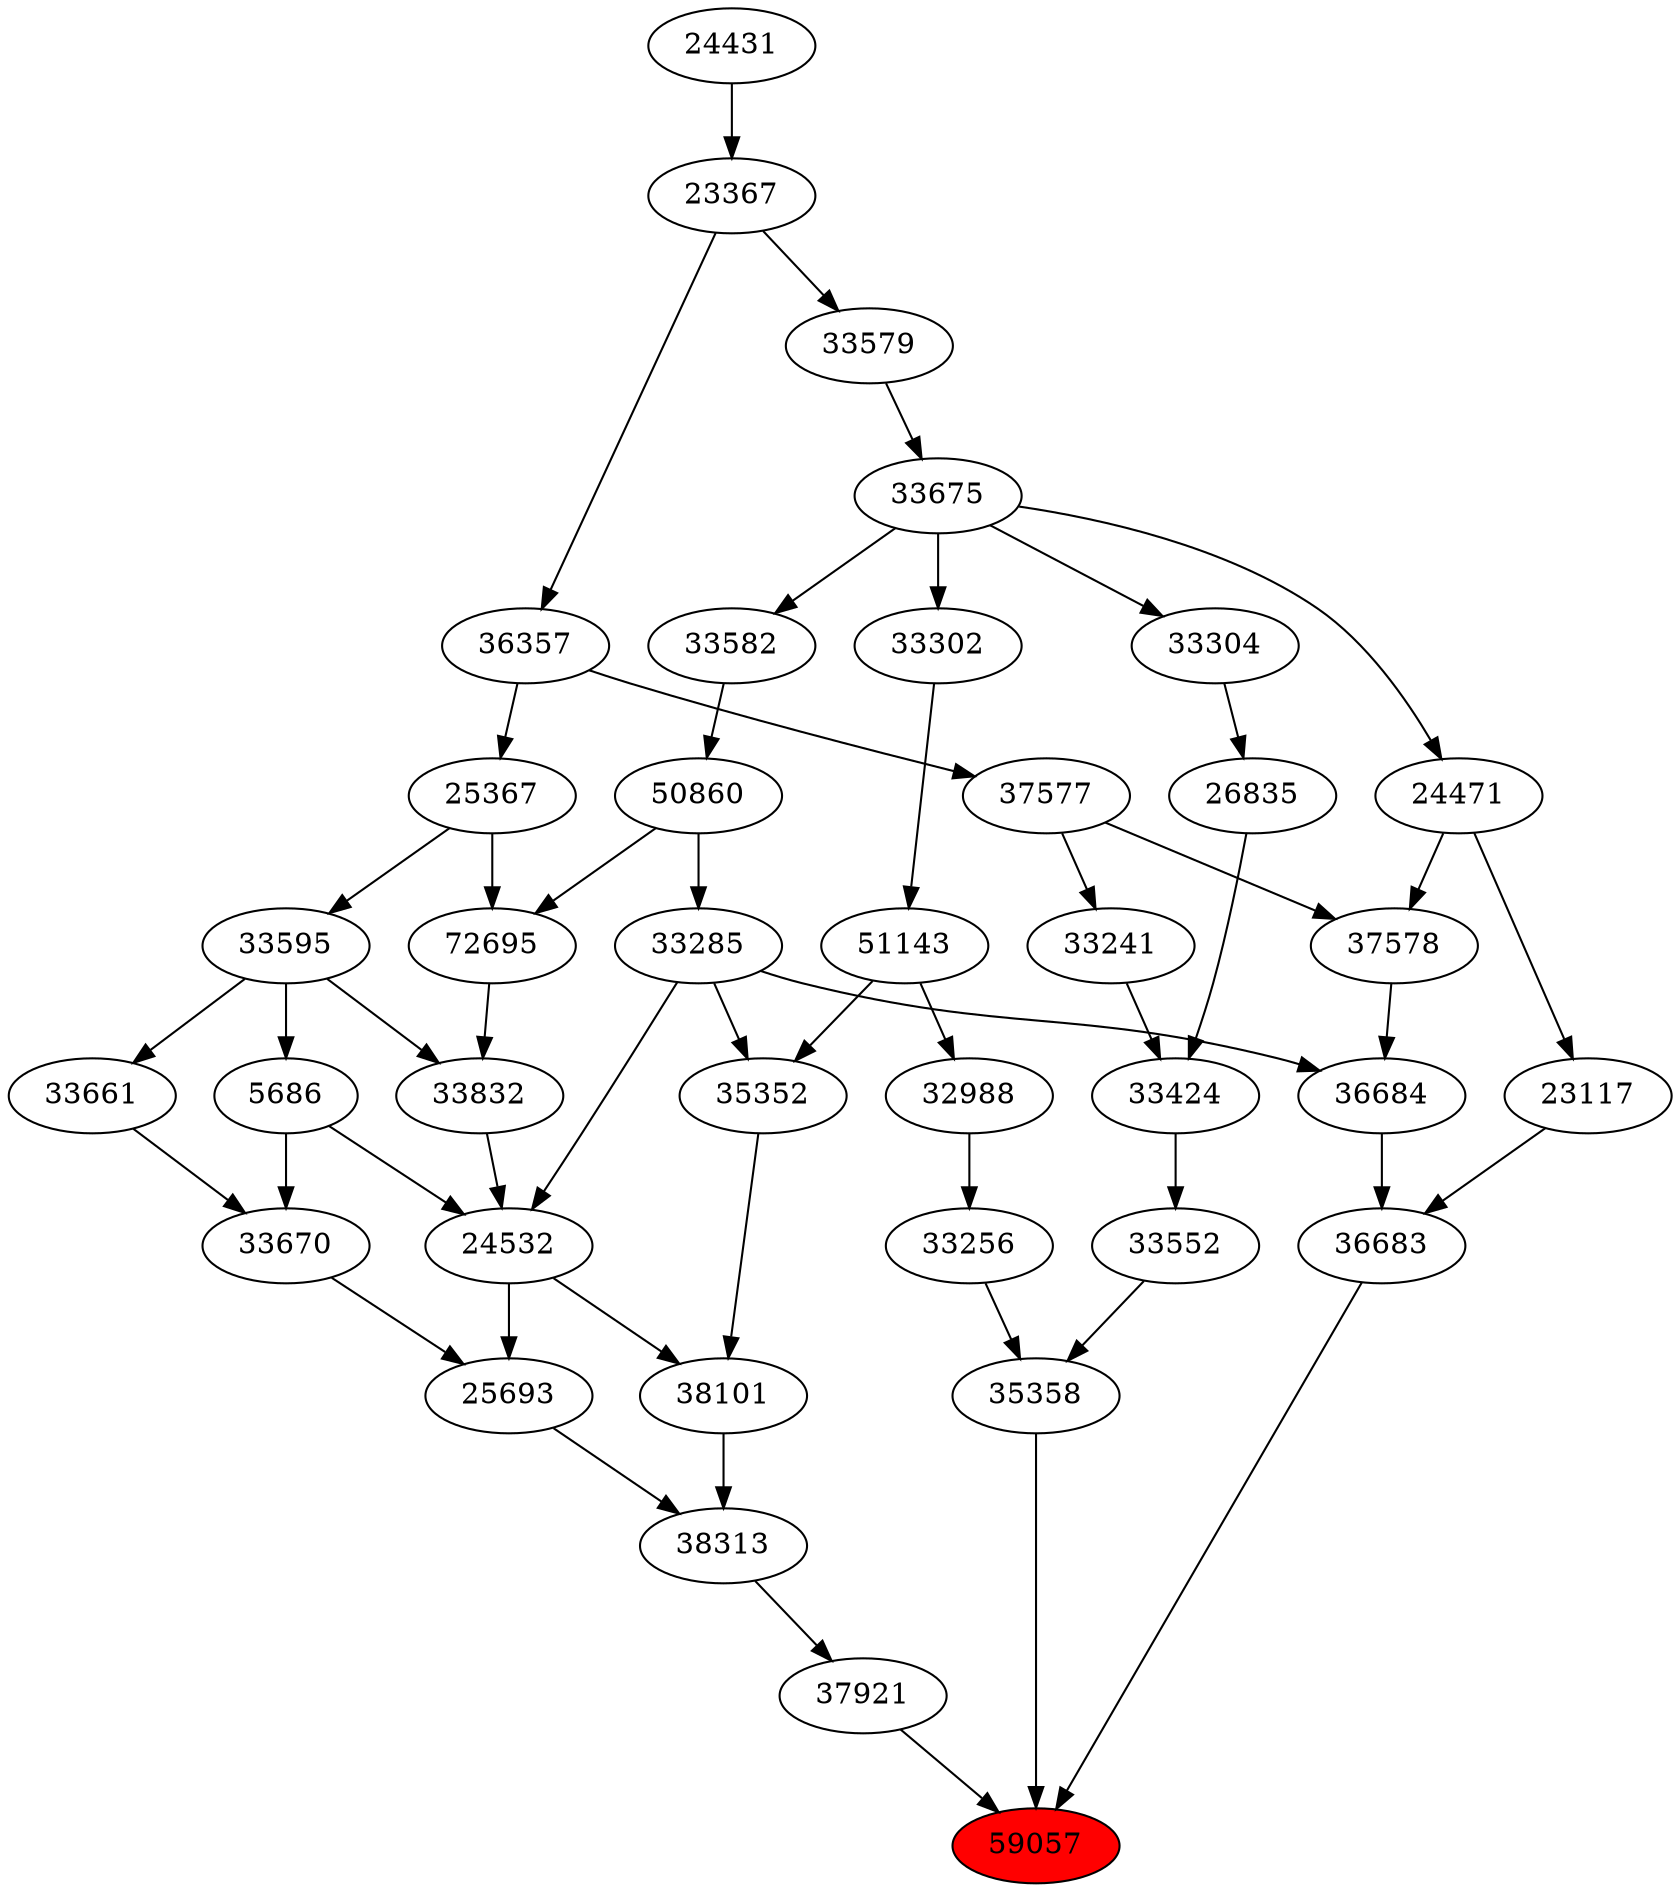 strict digraph{ 
59057 [label="59057" fillcolor=red style=filled]
35358 -> 59057
37921 -> 59057
36683 -> 59057
35358 [label="35358"]
33552 -> 35358
33256 -> 35358
37921 [label="37921"]
38313 -> 37921
36683 [label="36683"]
36684 -> 36683
23117 -> 36683
33552 [label="33552"]
33424 -> 33552
33256 [label="33256"]
32988 -> 33256
38313 [label="38313"]
25693 -> 38313
38101 -> 38313
36684 [label="36684"]
33285 -> 36684
37578 -> 36684
23117 [label="23117"]
24471 -> 23117
33424 [label="33424"]
33241 -> 33424
26835 -> 33424
32988 [label="32988"]
51143 -> 32988
25693 [label="25693"]
24532 -> 25693
33670 -> 25693
38101 [label="38101"]
24532 -> 38101
35352 -> 38101
33285 [label="33285"]
50860 -> 33285
37578 [label="37578"]
24471 -> 37578
37577 -> 37578
24471 [label="24471"]
33675 -> 24471
33241 [label="33241"]
37577 -> 33241
26835 [label="26835"]
33304 -> 26835
51143 [label="51143"]
33302 -> 51143
24532 [label="24532"]
33285 -> 24532
5686 -> 24532
33832 -> 24532
33670 [label="33670"]
5686 -> 33670
33661 -> 33670
35352 [label="35352"]
33285 -> 35352
51143 -> 35352
50860 [label="50860"]
33582 -> 50860
37577 [label="37577"]
36357 -> 37577
33675 [label="33675"]
33579 -> 33675
33304 [label="33304"]
33675 -> 33304
33302 [label="33302"]
33675 -> 33302
5686 [label="5686"]
33595 -> 5686
33832 [label="33832"]
72695 -> 33832
33595 -> 33832
33661 [label="33661"]
33595 -> 33661
33582 [label="33582"]
33675 -> 33582
36357 [label="36357"]
23367 -> 36357
33579 [label="33579"]
23367 -> 33579
33595 [label="33595"]
25367 -> 33595
72695 [label="72695"]
50860 -> 72695
25367 -> 72695
23367 [label="23367"]
24431 -> 23367
25367 [label="25367"]
36357 -> 25367
24431 [label="24431"]
}